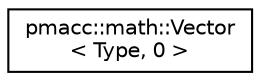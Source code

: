 digraph "Graphical Class Hierarchy"
{
 // LATEX_PDF_SIZE
  edge [fontname="Helvetica",fontsize="10",labelfontname="Helvetica",labelfontsize="10"];
  node [fontname="Helvetica",fontsize="10",shape=record];
  rankdir="LR";
  Node0 [label="pmacc::math::Vector\l\< Type, 0 \>",height=0.2,width=0.4,color="black", fillcolor="white", style="filled",URL="$structpmacc_1_1math_1_1_vector_3_01_type_00_010_01_4.html",tooltip=" "];
}

